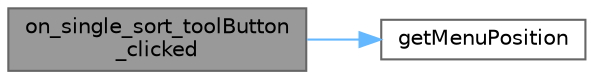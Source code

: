 digraph "on_single_sort_toolButton_clicked"
{
 // LATEX_PDF_SIZE
  bgcolor="transparent";
  edge [fontname=Helvetica,fontsize=10,labelfontname=Helvetica,labelfontsize=10];
  node [fontname=Helvetica,fontsize=10,shape=box,height=0.2,width=0.4];
  rankdir="LR";
  Node1 [id="Node000001",label="on_single_sort_toolButton\l_clicked",height=0.2,width=0.4,color="gray40", fillcolor="grey60", style="filled", fontcolor="black",tooltip="排序按钮点击槽函数"];
  Node1 -> Node2 [id="edge1_Node000001_Node000002",color="steelblue1",style="solid",tooltip=" "];
  Node2 [id="Node000002",label="getMenuPosition",height=0.2,width=0.4,color="grey40", fillcolor="white", style="filled",URL="$class_paid_single.html#aeab41b278e449a68fbd1c98c9e1516a8",tooltip="获取排序菜单位置"];
}
